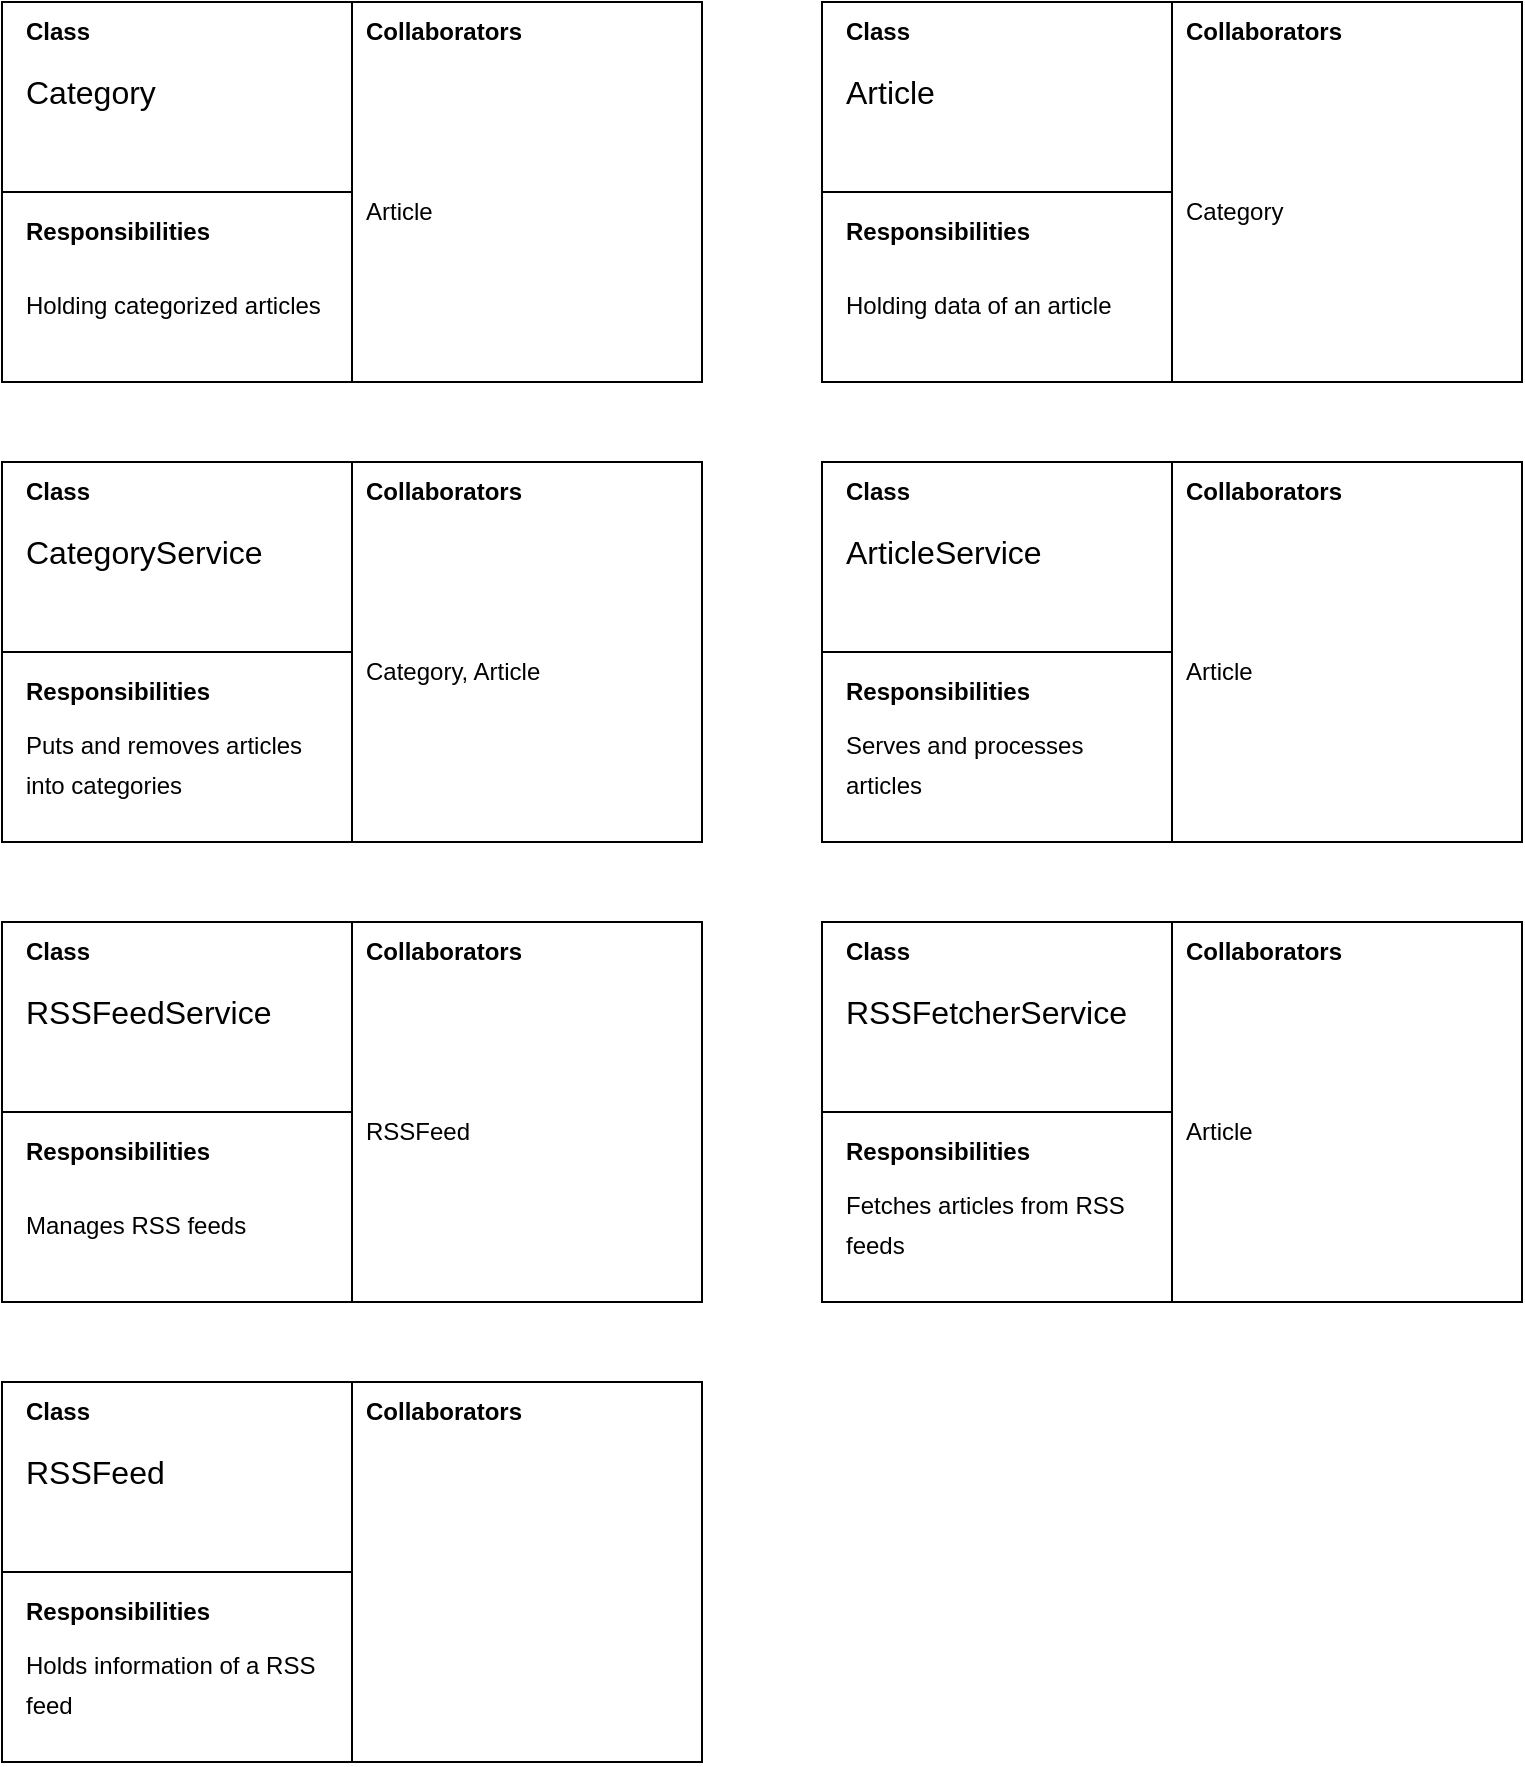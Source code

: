 <mxfile version="19.0.2" type="device" pages="2"><diagram id="fi6So63zZ-h1x6CN1xSA" name="CRC cards"><mxGraphModel dx="1422" dy="873" grid="1" gridSize="10" guides="1" tooltips="1" connect="1" arrows="1" fold="1" page="1" pageScale="1" pageWidth="850" pageHeight="1100" math="0" shadow="0"><root><mxCell id="0"/><mxCell id="1" parent="0"/><object label="" placeholders="1" className="Article" responsibilities="Holding data of an article" collaborators="Category" id="nOroX5WWt5_qk0K8yscR-1"><mxCell style="group" parent="1" vertex="1" connectable="0"><mxGeometry x="450" y="40" width="350" height="190" as="geometry"/></mxCell></object><mxCell id="nOroX5WWt5_qk0K8yscR-2" value="" style="rounded=0;whiteSpace=wrap;html=1;" parent="nOroX5WWt5_qk0K8yscR-1" vertex="1"><mxGeometry width="350" height="190" as="geometry"/></mxCell><mxCell id="nOroX5WWt5_qk0K8yscR-3" value="&lt;b&gt;Class&lt;/b&gt;" style="text;html=1;strokeColor=none;fillColor=none;align=left;verticalAlign=middle;whiteSpace=wrap;rounded=0;" parent="nOroX5WWt5_qk0K8yscR-1" vertex="1"><mxGeometry x="10" width="160" height="30" as="geometry"/></mxCell><mxCell id="nOroX5WWt5_qk0K8yscR-4" value="" style="endArrow=none;html=1;rounded=0;entryX=0.5;entryY=0;entryDx=0;entryDy=0;exitX=0.5;exitY=1;exitDx=0;exitDy=0;" parent="nOroX5WWt5_qk0K8yscR-1" source="nOroX5WWt5_qk0K8yscR-2" target="nOroX5WWt5_qk0K8yscR-2" edge="1"><mxGeometry width="50" height="50" relative="1" as="geometry"><mxPoint x="520" y="130" as="sourcePoint"/><mxPoint x="450" y="-20" as="targetPoint"/></mxGeometry></mxCell><object label="&lt;span style=&quot;font-size: 16px;&quot;&gt;%className%&lt;br&gt;&lt;/span&gt;" placeholders="1" id="nOroX5WWt5_qk0K8yscR-5"><mxCell style="text;html=1;strokeColor=none;fillColor=none;align=left;verticalAlign=middle;whiteSpace=wrap;rounded=0;" parent="nOroX5WWt5_qk0K8yscR-1" vertex="1"><mxGeometry x="10" y="30" width="150" height="30" as="geometry"/></mxCell></object><mxCell id="nOroX5WWt5_qk0K8yscR-6" value="" style="endArrow=none;html=1;rounded=0;exitX=0;exitY=0.5;exitDx=0;exitDy=0;" parent="nOroX5WWt5_qk0K8yscR-1" source="nOroX5WWt5_qk0K8yscR-2" edge="1"><mxGeometry width="50" height="50" relative="1" as="geometry"><mxPoint x="60" y="150" as="sourcePoint"/><mxPoint x="175" y="95" as="targetPoint"/></mxGeometry></mxCell><mxCell id="nOroX5WWt5_qk0K8yscR-7" value="&lt;b&gt;Responsibilities&lt;/b&gt;" style="text;html=1;strokeColor=none;fillColor=none;align=left;verticalAlign=middle;whiteSpace=wrap;rounded=0;" parent="nOroX5WWt5_qk0K8yscR-1" vertex="1"><mxGeometry x="10" y="100" width="160" height="30" as="geometry"/></mxCell><mxCell id="nOroX5WWt5_qk0K8yscR-8" value="&lt;b&gt;Collaborators&lt;/b&gt;" style="text;html=1;strokeColor=none;fillColor=none;align=left;verticalAlign=middle;whiteSpace=wrap;rounded=0;" parent="nOroX5WWt5_qk0K8yscR-1" vertex="1"><mxGeometry x="180" width="160" height="30" as="geometry"/></mxCell><object label="&lt;span style=&quot;font-size: 12px;&quot;&gt;%responsibilities%&lt;br&gt;&lt;/span&gt;" placeholders="1" id="nOroX5WWt5_qk0K8yscR-9"><mxCell style="text;html=1;strokeColor=none;fillColor=none;align=left;verticalAlign=middle;whiteSpace=wrap;rounded=0;fontSize=16;" parent="nOroX5WWt5_qk0K8yscR-1" vertex="1"><mxGeometry x="10" y="120" width="150" height="60" as="geometry"/></mxCell></object><object label="%collaborators%" placeholders="1" id="nOroX5WWt5_qk0K8yscR-10"><mxCell style="text;html=1;strokeColor=none;fillColor=none;align=left;verticalAlign=middle;whiteSpace=wrap;rounded=0;fontSize=12;" parent="nOroX5WWt5_qk0K8yscR-1" vertex="1"><mxGeometry x="180" y="30" width="160" height="150" as="geometry"/></mxCell></object><object label="" placeholders="1" className="Category" responsibilities="Holding categorized articles" collaborators="Article" id="nOroX5WWt5_qk0K8yscR-11"><mxCell style="group" parent="1" vertex="1" connectable="0"><mxGeometry x="40" y="40" width="350" height="190" as="geometry"/></mxCell></object><mxCell id="nOroX5WWt5_qk0K8yscR-12" value="" style="rounded=0;whiteSpace=wrap;html=1;" parent="nOroX5WWt5_qk0K8yscR-11" vertex="1"><mxGeometry width="350" height="190" as="geometry"/></mxCell><mxCell id="nOroX5WWt5_qk0K8yscR-13" value="&lt;b&gt;Class&lt;/b&gt;" style="text;html=1;strokeColor=none;fillColor=none;align=left;verticalAlign=middle;whiteSpace=wrap;rounded=0;" parent="nOroX5WWt5_qk0K8yscR-11" vertex="1"><mxGeometry x="10" width="160" height="30" as="geometry"/></mxCell><mxCell id="nOroX5WWt5_qk0K8yscR-14" value="" style="endArrow=none;html=1;rounded=0;entryX=0.5;entryY=0;entryDx=0;entryDy=0;exitX=0.5;exitY=1;exitDx=0;exitDy=0;" parent="nOroX5WWt5_qk0K8yscR-11" source="nOroX5WWt5_qk0K8yscR-12" target="nOroX5WWt5_qk0K8yscR-12" edge="1"><mxGeometry width="50" height="50" relative="1" as="geometry"><mxPoint x="520" y="130" as="sourcePoint"/><mxPoint x="450" y="-20" as="targetPoint"/></mxGeometry></mxCell><object label="&lt;span style=&quot;font-size: 16px;&quot;&gt;%className%&lt;br&gt;&lt;/span&gt;" placeholders="1" id="nOroX5WWt5_qk0K8yscR-15"><mxCell style="text;html=1;strokeColor=none;fillColor=none;align=left;verticalAlign=middle;whiteSpace=wrap;rounded=0;" parent="nOroX5WWt5_qk0K8yscR-11" vertex="1"><mxGeometry x="10" y="30" width="150" height="30" as="geometry"/></mxCell></object><mxCell id="nOroX5WWt5_qk0K8yscR-16" value="" style="endArrow=none;html=1;rounded=0;exitX=0;exitY=0.5;exitDx=0;exitDy=0;" parent="nOroX5WWt5_qk0K8yscR-11" source="nOroX5WWt5_qk0K8yscR-12" edge="1"><mxGeometry width="50" height="50" relative="1" as="geometry"><mxPoint x="60" y="150" as="sourcePoint"/><mxPoint x="175" y="95" as="targetPoint"/></mxGeometry></mxCell><mxCell id="nOroX5WWt5_qk0K8yscR-17" value="&lt;b&gt;Responsibilities&lt;/b&gt;" style="text;html=1;strokeColor=none;fillColor=none;align=left;verticalAlign=middle;whiteSpace=wrap;rounded=0;" parent="nOroX5WWt5_qk0K8yscR-11" vertex="1"><mxGeometry x="10" y="100" width="160" height="30" as="geometry"/></mxCell><mxCell id="nOroX5WWt5_qk0K8yscR-18" value="&lt;b&gt;Collaborators&lt;/b&gt;" style="text;html=1;strokeColor=none;fillColor=none;align=left;verticalAlign=middle;whiteSpace=wrap;rounded=0;" parent="nOroX5WWt5_qk0K8yscR-11" vertex="1"><mxGeometry x="180" width="160" height="30" as="geometry"/></mxCell><object label="&lt;span style=&quot;font-size: 12px;&quot;&gt;%responsibilities%&lt;br&gt;&lt;/span&gt;" placeholders="1" id="nOroX5WWt5_qk0K8yscR-19"><mxCell style="text;html=1;strokeColor=none;fillColor=none;align=left;verticalAlign=middle;whiteSpace=wrap;rounded=0;fontSize=16;" parent="nOroX5WWt5_qk0K8yscR-11" vertex="1"><mxGeometry x="10" y="120" width="150" height="60" as="geometry"/></mxCell></object><object label="%collaborators%" placeholders="1" id="nOroX5WWt5_qk0K8yscR-20"><mxCell style="text;html=1;strokeColor=none;fillColor=none;align=left;verticalAlign=middle;whiteSpace=wrap;rounded=0;fontSize=12;" parent="nOroX5WWt5_qk0K8yscR-11" vertex="1"><mxGeometry x="180" y="30" width="160" height="150" as="geometry"/></mxCell></object><object label="" placeholders="1" className="CategoryService" responsibilities="Puts and removes articles into categories" collaborators="Category, Article" id="nOroX5WWt5_qk0K8yscR-21"><mxCell style="group" parent="1" vertex="1" connectable="0"><mxGeometry x="40" y="270" width="350" height="190" as="geometry"/></mxCell></object><mxCell id="nOroX5WWt5_qk0K8yscR-22" value="" style="rounded=0;whiteSpace=wrap;html=1;" parent="nOroX5WWt5_qk0K8yscR-21" vertex="1"><mxGeometry width="350" height="190" as="geometry"/></mxCell><mxCell id="nOroX5WWt5_qk0K8yscR-23" value="&lt;b&gt;Class&lt;/b&gt;" style="text;html=1;strokeColor=none;fillColor=none;align=left;verticalAlign=middle;whiteSpace=wrap;rounded=0;" parent="nOroX5WWt5_qk0K8yscR-21" vertex="1"><mxGeometry x="10" width="160" height="30" as="geometry"/></mxCell><mxCell id="nOroX5WWt5_qk0K8yscR-24" value="" style="endArrow=none;html=1;rounded=0;entryX=0.5;entryY=0;entryDx=0;entryDy=0;exitX=0.5;exitY=1;exitDx=0;exitDy=0;" parent="nOroX5WWt5_qk0K8yscR-21" source="nOroX5WWt5_qk0K8yscR-22" target="nOroX5WWt5_qk0K8yscR-22" edge="1"><mxGeometry width="50" height="50" relative="1" as="geometry"><mxPoint x="520" y="130" as="sourcePoint"/><mxPoint x="450" y="-20" as="targetPoint"/></mxGeometry></mxCell><object label="&lt;span style=&quot;font-size: 16px;&quot;&gt;%className%&lt;br&gt;&lt;/span&gt;" placeholders="1" id="nOroX5WWt5_qk0K8yscR-25"><mxCell style="text;html=1;strokeColor=none;fillColor=none;align=left;verticalAlign=middle;whiteSpace=wrap;rounded=0;" parent="nOroX5WWt5_qk0K8yscR-21" vertex="1"><mxGeometry x="10" y="30" width="150" height="30" as="geometry"/></mxCell></object><mxCell id="nOroX5WWt5_qk0K8yscR-26" value="" style="endArrow=none;html=1;rounded=0;exitX=0;exitY=0.5;exitDx=0;exitDy=0;" parent="nOroX5WWt5_qk0K8yscR-21" source="nOroX5WWt5_qk0K8yscR-22" edge="1"><mxGeometry width="50" height="50" relative="1" as="geometry"><mxPoint x="60" y="150" as="sourcePoint"/><mxPoint x="175" y="95" as="targetPoint"/></mxGeometry></mxCell><mxCell id="nOroX5WWt5_qk0K8yscR-27" value="&lt;b&gt;Responsibilities&lt;/b&gt;" style="text;html=1;strokeColor=none;fillColor=none;align=left;verticalAlign=middle;whiteSpace=wrap;rounded=0;" parent="nOroX5WWt5_qk0K8yscR-21" vertex="1"><mxGeometry x="10" y="100" width="160" height="30" as="geometry"/></mxCell><mxCell id="nOroX5WWt5_qk0K8yscR-28" value="&lt;b&gt;Collaborators&lt;/b&gt;" style="text;html=1;strokeColor=none;fillColor=none;align=left;verticalAlign=middle;whiteSpace=wrap;rounded=0;" parent="nOroX5WWt5_qk0K8yscR-21" vertex="1"><mxGeometry x="180" width="160" height="30" as="geometry"/></mxCell><object label="&lt;span style=&quot;font-size: 12px;&quot;&gt;%responsibilities%&lt;br&gt;&lt;/span&gt;" placeholders="1" id="nOroX5WWt5_qk0K8yscR-29"><mxCell style="text;html=1;strokeColor=none;fillColor=none;align=left;verticalAlign=middle;whiteSpace=wrap;rounded=0;fontSize=16;" parent="nOroX5WWt5_qk0K8yscR-21" vertex="1"><mxGeometry x="10" y="120" width="150" height="60" as="geometry"/></mxCell></object><object label="%collaborators%" placeholders="1" id="nOroX5WWt5_qk0K8yscR-30"><mxCell style="text;html=1;strokeColor=none;fillColor=none;align=left;verticalAlign=middle;whiteSpace=wrap;rounded=0;fontSize=12;" parent="nOroX5WWt5_qk0K8yscR-21" vertex="1"><mxGeometry x="180" y="30" width="160" height="150" as="geometry"/></mxCell></object><object label="" placeholders="1" className="ArticleService" responsibilities="Serves and processes articles" collaborators="Article" id="nOroX5WWt5_qk0K8yscR-31"><mxCell style="group" parent="1" vertex="1" connectable="0"><mxGeometry x="450" y="270" width="350" height="190" as="geometry"/></mxCell></object><mxCell id="nOroX5WWt5_qk0K8yscR-32" value="" style="rounded=0;whiteSpace=wrap;html=1;" parent="nOroX5WWt5_qk0K8yscR-31" vertex="1"><mxGeometry width="350" height="190" as="geometry"/></mxCell><mxCell id="nOroX5WWt5_qk0K8yscR-33" value="&lt;b&gt;Class&lt;/b&gt;" style="text;html=1;strokeColor=none;fillColor=none;align=left;verticalAlign=middle;whiteSpace=wrap;rounded=0;" parent="nOroX5WWt5_qk0K8yscR-31" vertex="1"><mxGeometry x="10" width="160" height="30" as="geometry"/></mxCell><mxCell id="nOroX5WWt5_qk0K8yscR-34" value="" style="endArrow=none;html=1;rounded=0;entryX=0.5;entryY=0;entryDx=0;entryDy=0;exitX=0.5;exitY=1;exitDx=0;exitDy=0;" parent="nOroX5WWt5_qk0K8yscR-31" source="nOroX5WWt5_qk0K8yscR-32" target="nOroX5WWt5_qk0K8yscR-32" edge="1"><mxGeometry width="50" height="50" relative="1" as="geometry"><mxPoint x="520" y="130" as="sourcePoint"/><mxPoint x="450" y="-20" as="targetPoint"/></mxGeometry></mxCell><object label="&lt;span style=&quot;font-size: 16px;&quot;&gt;%className%&lt;br&gt;&lt;/span&gt;" placeholders="1" id="nOroX5WWt5_qk0K8yscR-35"><mxCell style="text;html=1;strokeColor=none;fillColor=none;align=left;verticalAlign=middle;whiteSpace=wrap;rounded=0;" parent="nOroX5WWt5_qk0K8yscR-31" vertex="1"><mxGeometry x="10" y="30" width="150" height="30" as="geometry"/></mxCell></object><mxCell id="nOroX5WWt5_qk0K8yscR-36" value="" style="endArrow=none;html=1;rounded=0;exitX=0;exitY=0.5;exitDx=0;exitDy=0;" parent="nOroX5WWt5_qk0K8yscR-31" source="nOroX5WWt5_qk0K8yscR-32" edge="1"><mxGeometry width="50" height="50" relative="1" as="geometry"><mxPoint x="60" y="150" as="sourcePoint"/><mxPoint x="175" y="95" as="targetPoint"/></mxGeometry></mxCell><mxCell id="nOroX5WWt5_qk0K8yscR-37" value="&lt;b&gt;Responsibilities&lt;/b&gt;" style="text;html=1;strokeColor=none;fillColor=none;align=left;verticalAlign=middle;whiteSpace=wrap;rounded=0;" parent="nOroX5WWt5_qk0K8yscR-31" vertex="1"><mxGeometry x="10" y="100" width="160" height="30" as="geometry"/></mxCell><mxCell id="nOroX5WWt5_qk0K8yscR-38" value="&lt;b&gt;Collaborators&lt;/b&gt;" style="text;html=1;strokeColor=none;fillColor=none;align=left;verticalAlign=middle;whiteSpace=wrap;rounded=0;" parent="nOroX5WWt5_qk0K8yscR-31" vertex="1"><mxGeometry x="180" width="160" height="30" as="geometry"/></mxCell><object label="&lt;span style=&quot;font-size: 12px;&quot;&gt;%responsibilities%&lt;br&gt;&lt;/span&gt;" placeholders="1" id="nOroX5WWt5_qk0K8yscR-39"><mxCell style="text;html=1;strokeColor=none;fillColor=none;align=left;verticalAlign=middle;whiteSpace=wrap;rounded=0;fontSize=16;" parent="nOroX5WWt5_qk0K8yscR-31" vertex="1"><mxGeometry x="10" y="120" width="150" height="60" as="geometry"/></mxCell></object><object label="%collaborators%" placeholders="1" id="nOroX5WWt5_qk0K8yscR-40"><mxCell style="text;html=1;strokeColor=none;fillColor=none;align=left;verticalAlign=middle;whiteSpace=wrap;rounded=0;fontSize=12;" parent="nOroX5WWt5_qk0K8yscR-31" vertex="1"><mxGeometry x="180" y="30" width="160" height="150" as="geometry"/></mxCell></object><object label="" placeholders="1" className="RSSFetcherService" responsibilities="Fetches articles from RSS feeds" collaborators="Article" id="nOroX5WWt5_qk0K8yscR-41"><mxCell style="group" parent="1" vertex="1" connectable="0"><mxGeometry x="450" y="500" width="350" height="190" as="geometry"/></mxCell></object><mxCell id="nOroX5WWt5_qk0K8yscR-42" value="" style="rounded=0;whiteSpace=wrap;html=1;" parent="nOroX5WWt5_qk0K8yscR-41" vertex="1"><mxGeometry width="350" height="190" as="geometry"/></mxCell><mxCell id="nOroX5WWt5_qk0K8yscR-43" value="&lt;b&gt;Class&lt;/b&gt;" style="text;html=1;strokeColor=none;fillColor=none;align=left;verticalAlign=middle;whiteSpace=wrap;rounded=0;" parent="nOroX5WWt5_qk0K8yscR-41" vertex="1"><mxGeometry x="10" width="160" height="30" as="geometry"/></mxCell><mxCell id="nOroX5WWt5_qk0K8yscR-44" value="" style="endArrow=none;html=1;rounded=0;entryX=0.5;entryY=0;entryDx=0;entryDy=0;exitX=0.5;exitY=1;exitDx=0;exitDy=0;" parent="nOroX5WWt5_qk0K8yscR-41" source="nOroX5WWt5_qk0K8yscR-42" target="nOroX5WWt5_qk0K8yscR-42" edge="1"><mxGeometry width="50" height="50" relative="1" as="geometry"><mxPoint x="520" y="130" as="sourcePoint"/><mxPoint x="450" y="-20" as="targetPoint"/></mxGeometry></mxCell><object label="&lt;span style=&quot;font-size: 16px;&quot;&gt;%className%&lt;br&gt;&lt;/span&gt;" placeholders="1" id="nOroX5WWt5_qk0K8yscR-45"><mxCell style="text;html=1;strokeColor=none;fillColor=none;align=left;verticalAlign=middle;whiteSpace=wrap;rounded=0;" parent="nOroX5WWt5_qk0K8yscR-41" vertex="1"><mxGeometry x="10" y="30" width="150" height="30" as="geometry"/></mxCell></object><mxCell id="nOroX5WWt5_qk0K8yscR-46" value="" style="endArrow=none;html=1;rounded=0;exitX=0;exitY=0.5;exitDx=0;exitDy=0;" parent="nOroX5WWt5_qk0K8yscR-41" source="nOroX5WWt5_qk0K8yscR-42" edge="1"><mxGeometry width="50" height="50" relative="1" as="geometry"><mxPoint x="60" y="150" as="sourcePoint"/><mxPoint x="175" y="95" as="targetPoint"/></mxGeometry></mxCell><mxCell id="nOroX5WWt5_qk0K8yscR-47" value="&lt;b&gt;Responsibilities&lt;/b&gt;" style="text;html=1;strokeColor=none;fillColor=none;align=left;verticalAlign=middle;whiteSpace=wrap;rounded=0;" parent="nOroX5WWt5_qk0K8yscR-41" vertex="1"><mxGeometry x="10" y="100" width="160" height="30" as="geometry"/></mxCell><mxCell id="nOroX5WWt5_qk0K8yscR-48" value="&lt;b&gt;Collaborators&lt;/b&gt;" style="text;html=1;strokeColor=none;fillColor=none;align=left;verticalAlign=middle;whiteSpace=wrap;rounded=0;" parent="nOroX5WWt5_qk0K8yscR-41" vertex="1"><mxGeometry x="180" width="160" height="30" as="geometry"/></mxCell><object label="&lt;span style=&quot;font-size: 12px;&quot;&gt;%responsibilities%&lt;br&gt;&lt;/span&gt;" placeholders="1" id="nOroX5WWt5_qk0K8yscR-49"><mxCell style="text;html=1;strokeColor=none;fillColor=none;align=left;verticalAlign=middle;whiteSpace=wrap;rounded=0;fontSize=16;" parent="nOroX5WWt5_qk0K8yscR-41" vertex="1"><mxGeometry x="10" y="120" width="150" height="60" as="geometry"/></mxCell></object><object label="%collaborators%" placeholders="1" id="nOroX5WWt5_qk0K8yscR-50"><mxCell style="text;html=1;strokeColor=none;fillColor=none;align=left;verticalAlign=middle;whiteSpace=wrap;rounded=0;fontSize=12;" parent="nOroX5WWt5_qk0K8yscR-41" vertex="1"><mxGeometry x="180" y="30" width="160" height="150" as="geometry"/></mxCell></object><object label="" placeholders="1" className="RSSFeedService" responsibilities="Manages RSS feeds" collaborators="RSSFeed" id="nOroX5WWt5_qk0K8yscR-51"><mxCell style="group" parent="1" vertex="1" connectable="0"><mxGeometry x="40" y="500" width="350" height="190" as="geometry"/></mxCell></object><mxCell id="nOroX5WWt5_qk0K8yscR-52" value="" style="rounded=0;whiteSpace=wrap;html=1;" parent="nOroX5WWt5_qk0K8yscR-51" vertex="1"><mxGeometry width="350" height="190" as="geometry"/></mxCell><mxCell id="nOroX5WWt5_qk0K8yscR-53" value="&lt;b&gt;Class&lt;/b&gt;" style="text;html=1;strokeColor=none;fillColor=none;align=left;verticalAlign=middle;whiteSpace=wrap;rounded=0;" parent="nOroX5WWt5_qk0K8yscR-51" vertex="1"><mxGeometry x="10" width="160" height="30" as="geometry"/></mxCell><mxCell id="nOroX5WWt5_qk0K8yscR-54" value="" style="endArrow=none;html=1;rounded=0;entryX=0.5;entryY=0;entryDx=0;entryDy=0;exitX=0.5;exitY=1;exitDx=0;exitDy=0;" parent="nOroX5WWt5_qk0K8yscR-51" source="nOroX5WWt5_qk0K8yscR-52" target="nOroX5WWt5_qk0K8yscR-52" edge="1"><mxGeometry width="50" height="50" relative="1" as="geometry"><mxPoint x="520" y="130" as="sourcePoint"/><mxPoint x="450" y="-20" as="targetPoint"/></mxGeometry></mxCell><object label="&lt;span style=&quot;font-size: 16px;&quot;&gt;%className%&lt;br&gt;&lt;/span&gt;" placeholders="1" id="nOroX5WWt5_qk0K8yscR-55"><mxCell style="text;html=1;strokeColor=none;fillColor=none;align=left;verticalAlign=middle;whiteSpace=wrap;rounded=0;" parent="nOroX5WWt5_qk0K8yscR-51" vertex="1"><mxGeometry x="10" y="30" width="150" height="30" as="geometry"/></mxCell></object><mxCell id="nOroX5WWt5_qk0K8yscR-56" value="" style="endArrow=none;html=1;rounded=0;exitX=0;exitY=0.5;exitDx=0;exitDy=0;" parent="nOroX5WWt5_qk0K8yscR-51" source="nOroX5WWt5_qk0K8yscR-52" edge="1"><mxGeometry width="50" height="50" relative="1" as="geometry"><mxPoint x="60" y="150" as="sourcePoint"/><mxPoint x="175" y="95" as="targetPoint"/></mxGeometry></mxCell><mxCell id="nOroX5WWt5_qk0K8yscR-57" value="&lt;b&gt;Responsibilities&lt;/b&gt;" style="text;html=1;strokeColor=none;fillColor=none;align=left;verticalAlign=middle;whiteSpace=wrap;rounded=0;" parent="nOroX5WWt5_qk0K8yscR-51" vertex="1"><mxGeometry x="10" y="100" width="160" height="30" as="geometry"/></mxCell><mxCell id="nOroX5WWt5_qk0K8yscR-58" value="&lt;b&gt;Collaborators&lt;/b&gt;" style="text;html=1;strokeColor=none;fillColor=none;align=left;verticalAlign=middle;whiteSpace=wrap;rounded=0;" parent="nOroX5WWt5_qk0K8yscR-51" vertex="1"><mxGeometry x="180" width="160" height="30" as="geometry"/></mxCell><object label="&lt;span style=&quot;font-size: 12px;&quot;&gt;%responsibilities%&lt;br&gt;&lt;/span&gt;" placeholders="1" id="nOroX5WWt5_qk0K8yscR-59"><mxCell style="text;html=1;strokeColor=none;fillColor=none;align=left;verticalAlign=middle;whiteSpace=wrap;rounded=0;fontSize=16;" parent="nOroX5WWt5_qk0K8yscR-51" vertex="1"><mxGeometry x="10" y="120" width="150" height="60" as="geometry"/></mxCell></object><object label="%collaborators%" placeholders="1" id="nOroX5WWt5_qk0K8yscR-60"><mxCell style="text;html=1;strokeColor=none;fillColor=none;align=left;verticalAlign=middle;whiteSpace=wrap;rounded=0;fontSize=12;" parent="nOroX5WWt5_qk0K8yscR-51" vertex="1"><mxGeometry x="180" y="30" width="160" height="150" as="geometry"/></mxCell></object><object label="" placeholders="1" className="RSSFeed" responsibilities="Holds information of a RSS feed" collaborators="" id="nOroX5WWt5_qk0K8yscR-61"><mxCell style="group" parent="1" vertex="1" connectable="0"><mxGeometry x="40" y="730" width="350" height="190" as="geometry"/></mxCell></object><mxCell id="nOroX5WWt5_qk0K8yscR-62" value="" style="rounded=0;whiteSpace=wrap;html=1;" parent="nOroX5WWt5_qk0K8yscR-61" vertex="1"><mxGeometry width="350" height="190" as="geometry"/></mxCell><mxCell id="nOroX5WWt5_qk0K8yscR-63" value="&lt;b&gt;Class&lt;/b&gt;" style="text;html=1;strokeColor=none;fillColor=none;align=left;verticalAlign=middle;whiteSpace=wrap;rounded=0;" parent="nOroX5WWt5_qk0K8yscR-61" vertex="1"><mxGeometry x="10" width="160" height="30" as="geometry"/></mxCell><mxCell id="nOroX5WWt5_qk0K8yscR-64" value="" style="endArrow=none;html=1;rounded=0;entryX=0.5;entryY=0;entryDx=0;entryDy=0;exitX=0.5;exitY=1;exitDx=0;exitDy=0;" parent="nOroX5WWt5_qk0K8yscR-61" source="nOroX5WWt5_qk0K8yscR-62" target="nOroX5WWt5_qk0K8yscR-62" edge="1"><mxGeometry width="50" height="50" relative="1" as="geometry"><mxPoint x="520" y="130" as="sourcePoint"/><mxPoint x="450" y="-20" as="targetPoint"/></mxGeometry></mxCell><object label="&lt;span style=&quot;font-size: 16px;&quot;&gt;%className%&lt;br&gt;&lt;/span&gt;" placeholders="1" id="nOroX5WWt5_qk0K8yscR-65"><mxCell style="text;html=1;strokeColor=none;fillColor=none;align=left;verticalAlign=middle;whiteSpace=wrap;rounded=0;" parent="nOroX5WWt5_qk0K8yscR-61" vertex="1"><mxGeometry x="10" y="30" width="150" height="30" as="geometry"/></mxCell></object><mxCell id="nOroX5WWt5_qk0K8yscR-66" value="" style="endArrow=none;html=1;rounded=0;exitX=0;exitY=0.5;exitDx=0;exitDy=0;" parent="nOroX5WWt5_qk0K8yscR-61" source="nOroX5WWt5_qk0K8yscR-62" edge="1"><mxGeometry width="50" height="50" relative="1" as="geometry"><mxPoint x="60" y="150" as="sourcePoint"/><mxPoint x="175" y="95" as="targetPoint"/></mxGeometry></mxCell><mxCell id="nOroX5WWt5_qk0K8yscR-67" value="&lt;b&gt;Responsibilities&lt;/b&gt;" style="text;html=1;strokeColor=none;fillColor=none;align=left;verticalAlign=middle;whiteSpace=wrap;rounded=0;" parent="nOroX5WWt5_qk0K8yscR-61" vertex="1"><mxGeometry x="10" y="100" width="160" height="30" as="geometry"/></mxCell><mxCell id="nOroX5WWt5_qk0K8yscR-68" value="&lt;b&gt;Collaborators&lt;/b&gt;" style="text;html=1;strokeColor=none;fillColor=none;align=left;verticalAlign=middle;whiteSpace=wrap;rounded=0;" parent="nOroX5WWt5_qk0K8yscR-61" vertex="1"><mxGeometry x="180" width="160" height="30" as="geometry"/></mxCell><object label="&lt;span style=&quot;font-size: 12px;&quot;&gt;%responsibilities%&lt;br&gt;&lt;/span&gt;" placeholders="1" id="nOroX5WWt5_qk0K8yscR-69"><mxCell style="text;html=1;strokeColor=none;fillColor=none;align=left;verticalAlign=middle;whiteSpace=wrap;rounded=0;fontSize=16;" parent="nOroX5WWt5_qk0K8yscR-61" vertex="1"><mxGeometry x="10" y="120" width="150" height="60" as="geometry"/></mxCell></object><object label="%collaborators%" placeholders="1" id="nOroX5WWt5_qk0K8yscR-70"><mxCell style="text;html=1;strokeColor=none;fillColor=none;align=left;verticalAlign=middle;whiteSpace=wrap;rounded=0;fontSize=12;" parent="nOroX5WWt5_qk0K8yscR-61" vertex="1"><mxGeometry x="180" y="30" width="160" height="150" as="geometry"/></mxCell></object></root></mxGraphModel></diagram><diagram id="mn-2QB5p85X2DOeFHvQG" name="Class Diagram"><mxGraphModel dx="1580" dy="970" grid="1" gridSize="10" guides="1" tooltips="1" connect="1" arrows="1" fold="1" page="1" pageScale="1" pageWidth="850" pageHeight="1100" math="0" shadow="0"><root><mxCell id="0"/><mxCell id="1" parent="0"/><mxCell id="Or_2MnC18UvRtCjfZwK5-1" value="Article" style="swimlane;fontStyle=1;align=center;verticalAlign=top;childLayout=stackLayout;horizontal=1;startSize=26;horizontalStack=0;resizeParent=1;resizeParentMax=0;resizeLast=0;collapsible=1;marginBottom=0;" parent="1" vertex="1"><mxGeometry x="332" y="1062" width="160" height="216" as="geometry"/></mxCell><mxCell id="Or_2MnC18UvRtCjfZwK5-7" value="+ guid: String" style="text;strokeColor=none;fillColor=none;align=left;verticalAlign=top;spacingLeft=4;spacingRight=4;overflow=hidden;rotatable=0;points=[[0,0.5],[1,0.5]];portConstraint=eastwest;" parent="Or_2MnC18UvRtCjfZwK5-1" vertex="1"><mxGeometry y="26" width="160" height="26" as="geometry"/></mxCell><mxCell id="Or_2MnC18UvRtCjfZwK5-2" value="+ title: String" style="text;strokeColor=none;fillColor=none;align=left;verticalAlign=top;spacingLeft=4;spacingRight=4;overflow=hidden;rotatable=0;points=[[0,0.5],[1,0.5]];portConstraint=eastwest;" parent="Or_2MnC18UvRtCjfZwK5-1" vertex="1"><mxGeometry y="52" width="160" height="26" as="geometry"/></mxCell><mxCell id="Or_2MnC18UvRtCjfZwK5-5" value="+ description: String" style="text;strokeColor=none;fillColor=none;align=left;verticalAlign=top;spacingLeft=4;spacingRight=4;overflow=hidden;rotatable=0;points=[[0,0.5],[1,0.5]];portConstraint=eastwest;" parent="Or_2MnC18UvRtCjfZwK5-1" vertex="1"><mxGeometry y="78" width="160" height="26" as="geometry"/></mxCell><mxCell id="Or_2MnC18UvRtCjfZwK5-6" value="+ pubDate: Date" style="text;strokeColor=none;fillColor=none;align=left;verticalAlign=top;spacingLeft=4;spacingRight=4;overflow=hidden;rotatable=0;points=[[0,0.5],[1,0.5]];portConstraint=eastwest;" parent="Or_2MnC18UvRtCjfZwK5-1" vertex="1"><mxGeometry y="104" width="160" height="26" as="geometry"/></mxCell><mxCell id="EgpKdriQtTZQCIjrQUco-17" value="+ category: Category" style="text;strokeColor=none;fillColor=none;align=left;verticalAlign=top;spacingLeft=4;spacingRight=4;overflow=hidden;rotatable=0;points=[[0,0.5],[1,0.5]];portConstraint=eastwest;" parent="Or_2MnC18UvRtCjfZwK5-1" vertex="1"><mxGeometry y="130" width="160" height="26" as="geometry"/></mxCell><mxCell id="Or_2MnC18UvRtCjfZwK5-8" value="+ link: String" style="text;strokeColor=none;fillColor=none;align=left;verticalAlign=top;spacingLeft=4;spacingRight=4;overflow=hidden;rotatable=0;points=[[0,0.5],[1,0.5]];portConstraint=eastwest;" parent="Or_2MnC18UvRtCjfZwK5-1" vertex="1"><mxGeometry y="156" width="160" height="26" as="geometry"/></mxCell><mxCell id="EgpKdriQtTZQCIjrQUco-1" value="+ rssFeed: RSSFeed" style="text;strokeColor=none;fillColor=none;align=left;verticalAlign=top;spacingLeft=4;spacingRight=4;overflow=hidden;rotatable=0;points=[[0,0.5],[1,0.5]];portConstraint=eastwest;" parent="Or_2MnC18UvRtCjfZwK5-1" vertex="1"><mxGeometry y="182" width="160" height="26" as="geometry"/></mxCell><mxCell id="Or_2MnC18UvRtCjfZwK5-3" value="" style="line;strokeWidth=1;fillColor=none;align=left;verticalAlign=middle;spacingTop=-1;spacingLeft=3;spacingRight=3;rotatable=0;labelPosition=right;points=[];portConstraint=eastwest;" parent="Or_2MnC18UvRtCjfZwK5-1" vertex="1"><mxGeometry y="208" width="160" height="8" as="geometry"/></mxCell><mxCell id="Or_2MnC18UvRtCjfZwK5-9" value="Category" style="swimlane;fontStyle=1;align=center;verticalAlign=top;childLayout=stackLayout;horizontal=1;startSize=26;horizontalStack=0;resizeParent=1;resizeParentMax=0;resizeLast=0;collapsible=1;marginBottom=0;" parent="1" vertex="1"><mxGeometry x="302" y="1432" width="200" height="86" as="geometry"/></mxCell><mxCell id="Or_2MnC18UvRtCjfZwK5-10" value="+ name: String" style="text;strokeColor=none;fillColor=none;align=left;verticalAlign=top;spacingLeft=4;spacingRight=4;overflow=hidden;rotatable=0;points=[[0,0.5],[1,0.5]];portConstraint=eastwest;" parent="Or_2MnC18UvRtCjfZwK5-9" vertex="1"><mxGeometry y="26" width="200" height="26" as="geometry"/></mxCell><mxCell id="Or_2MnC18UvRtCjfZwK5-13" value="+ articles: List&lt;Article&gt;" style="text;strokeColor=none;fillColor=none;align=left;verticalAlign=top;spacingLeft=4;spacingRight=4;overflow=hidden;rotatable=0;points=[[0,0.5],[1,0.5]];portConstraint=eastwest;" parent="Or_2MnC18UvRtCjfZwK5-9" vertex="1"><mxGeometry y="52" width="200" height="26" as="geometry"/></mxCell><mxCell id="Or_2MnC18UvRtCjfZwK5-11" value="" style="line;strokeWidth=1;fillColor=none;align=left;verticalAlign=middle;spacingTop=-1;spacingLeft=3;spacingRight=3;rotatable=0;labelPosition=right;points=[];portConstraint=eastwest;" parent="Or_2MnC18UvRtCjfZwK5-9" vertex="1"><mxGeometry y="78" width="200" height="8" as="geometry"/></mxCell><mxCell id="tRwAHjkDVNb07c_5XlAI-1" value="«interface»&lt;br&gt;&lt;b&gt;ICategoryService&lt;/b&gt;" style="html=1;" parent="1" vertex="1"><mxGeometry x="747" y="1400" width="110" height="50" as="geometry"/></mxCell><mxCell id="tRwAHjkDVNb07c_5XlAI-2" value="CategoryService" style="swimlane;fontStyle=1;align=center;verticalAlign=top;childLayout=stackLayout;horizontal=1;startSize=26;horizontalStack=0;resizeParent=1;resizeParentMax=0;resizeLast=0;collapsible=1;marginBottom=0;" parent="1" vertex="1"><mxGeometry x="690" y="1656" width="365" height="138" as="geometry"/></mxCell><mxCell id="tRwAHjkDVNb07c_5XlAI-4" value="" style="line;strokeWidth=1;fillColor=none;align=left;verticalAlign=middle;spacingTop=-1;spacingLeft=3;spacingRight=3;rotatable=0;labelPosition=right;points=[];portConstraint=eastwest;" parent="tRwAHjkDVNb07c_5XlAI-2" vertex="1"><mxGeometry y="26" width="365" height="8" as="geometry"/></mxCell><mxCell id="JhrLoYEkuFj6-loYV6z3-8" value="+ getCategories(): List&lt;Category&gt;" style="text;strokeColor=none;fillColor=none;align=left;verticalAlign=top;spacingLeft=4;spacingRight=4;overflow=hidden;rotatable=0;points=[[0,0.5],[1,0.5]];portConstraint=eastwest;" parent="tRwAHjkDVNb07c_5XlAI-2" vertex="1"><mxGeometry y="34" width="365" height="26" as="geometry"/></mxCell><mxCell id="tRwAHjkDVNb07c_5XlAI-5" value="+ addBasedOnFeed(Article article)" style="text;strokeColor=none;fillColor=none;align=left;verticalAlign=top;spacingLeft=4;spacingRight=4;overflow=hidden;rotatable=0;points=[[0,0.5],[1,0.5]];portConstraint=eastwest;" parent="tRwAHjkDVNb07c_5XlAI-2" vertex="1"><mxGeometry y="60" width="365" height="26" as="geometry"/></mxCell><mxCell id="EgpKdriQtTZQCIjrQUco-8" value="+ setCategory(Article article, Category category)" style="text;strokeColor=none;fillColor=none;align=left;verticalAlign=top;spacingLeft=4;spacingRight=4;overflow=hidden;rotatable=0;points=[[0,0.5],[1,0.5]];portConstraint=eastwest;" parent="tRwAHjkDVNb07c_5XlAI-2" vertex="1"><mxGeometry y="86" width="365" height="26" as="geometry"/></mxCell><mxCell id="Or_2MnC18UvRtCjfZwK5-12" value="+ getRecentArticlesOfCategory(Category category): List&lt;Article&gt;" style="text;strokeColor=none;fillColor=none;align=left;verticalAlign=top;spacingLeft=4;spacingRight=4;overflow=hidden;rotatable=0;points=[[0,0.5],[1,0.5]];portConstraint=eastwest;" parent="tRwAHjkDVNb07c_5XlAI-2" vertex="1"><mxGeometry y="112" width="365" height="26" as="geometry"/></mxCell><mxCell id="tRwAHjkDVNb07c_5XlAI-6" value="" style="endArrow=block;dashed=1;endFill=0;endSize=12;html=1;rounded=0;noEdgeStyle=1;orthogonal=1;edgeStyle=orthogonalEdgeStyle;" parent="1" source="tRwAHjkDVNb07c_5XlAI-2" target="tRwAHjkDVNb07c_5XlAI-1" edge="1"><mxGeometry width="160" relative="1" as="geometry"><mxPoint x="800" y="400" as="sourcePoint"/><mxPoint x="640" y="470" as="targetPoint"/><Array as="points"/></mxGeometry></mxCell><mxCell id="EgpKdriQtTZQCIjrQUco-2" value="RSSFeed" style="swimlane;fontStyle=1;align=center;verticalAlign=top;childLayout=stackLayout;horizontal=1;startSize=26;horizontalStack=0;resizeParent=1;resizeParentMax=0;resizeLast=0;collapsible=1;marginBottom=0;" parent="1" vertex="1"><mxGeometry x="332" y="880" width="160" height="112" as="geometry"/></mxCell><mxCell id="EgpKdriQtTZQCIjrQUco-6" value="+ id: int" style="text;strokeColor=none;fillColor=none;align=left;verticalAlign=top;spacingLeft=4;spacingRight=4;overflow=hidden;rotatable=0;points=[[0,0.5],[1,0.5]];portConstraint=eastwest;" parent="EgpKdriQtTZQCIjrQUco-2" vertex="1"><mxGeometry y="26" width="160" height="26" as="geometry"/></mxCell><mxCell id="EgpKdriQtTZQCIjrQUco-3" value="+ url: String" style="text;strokeColor=none;fillColor=none;align=left;verticalAlign=top;spacingLeft=4;spacingRight=4;overflow=hidden;rotatable=0;points=[[0,0.5],[1,0.5]];portConstraint=eastwest;" parent="EgpKdriQtTZQCIjrQUco-2" vertex="1"><mxGeometry y="52" width="160" height="26" as="geometry"/></mxCell><mxCell id="EgpKdriQtTZQCIjrQUco-4" value="" style="line;strokeWidth=1;fillColor=none;align=left;verticalAlign=middle;spacingTop=-1;spacingLeft=3;spacingRight=3;rotatable=0;labelPosition=right;points=[];portConstraint=eastwest;" parent="EgpKdriQtTZQCIjrQUco-2" vertex="1"><mxGeometry y="78" width="160" height="8" as="geometry"/></mxCell><mxCell id="EgpKdriQtTZQCIjrQUco-5" value="+ method(type): type" style="text;strokeColor=none;fillColor=none;align=left;verticalAlign=top;spacingLeft=4;spacingRight=4;overflow=hidden;rotatable=0;points=[[0,0.5],[1,0.5]];portConstraint=eastwest;" parent="EgpKdriQtTZQCIjrQUco-2" vertex="1"><mxGeometry y="86" width="160" height="26" as="geometry"/></mxCell><mxCell id="EgpKdriQtTZQCIjrQUco-7" value="" style="endArrow=open;endFill=1;endSize=12;html=1;rounded=0;noEdgeStyle=1;orthogonal=1;" parent="1" source="Or_2MnC18UvRtCjfZwK5-1" target="EgpKdriQtTZQCIjrQUco-2" edge="1"><mxGeometry width="160" relative="1" as="geometry"><mxPoint x="540" y="510" as="sourcePoint"/><mxPoint x="700" y="510" as="targetPoint"/></mxGeometry></mxCell><mxCell id="EgpKdriQtTZQCIjrQUco-9" value="«interface»&lt;br&gt;&lt;b&gt;IArticleService&lt;/b&gt;" style="html=1;" parent="1" vertex="1"><mxGeometry x="572" y="1562" width="110" height="50" as="geometry"/></mxCell><mxCell id="EgpKdriQtTZQCIjrQUco-10" value="ArticleService" style="swimlane;fontStyle=1;align=center;verticalAlign=top;childLayout=stackLayout;horizontal=1;startSize=26;horizontalStack=0;resizeParent=1;resizeParentMax=0;resizeLast=0;collapsible=1;marginBottom=0;" parent="1" vertex="1"><mxGeometry x="682" y="1182" width="240" height="86" as="geometry"/></mxCell><mxCell id="EgpKdriQtTZQCIjrQUco-12" value="" style="line;strokeWidth=1;fillColor=none;align=left;verticalAlign=middle;spacingTop=-1;spacingLeft=3;spacingRight=3;rotatable=0;labelPosition=right;points=[];portConstraint=eastwest;" parent="EgpKdriQtTZQCIjrQUco-10" vertex="1"><mxGeometry y="26" width="240" height="8" as="geometry"/></mxCell><mxCell id="JhrLoYEkuFj6-loYV6z3-7" value="+ getArticles(): List&lt;Article&gt;" style="text;strokeColor=none;fillColor=none;align=left;verticalAlign=top;spacingLeft=4;spacingRight=4;overflow=hidden;rotatable=0;points=[[0,0.5],[1,0.5]];portConstraint=eastwest;" parent="EgpKdriQtTZQCIjrQUco-10" vertex="1"><mxGeometry y="34" width="240" height="26" as="geometry"/></mxCell><mxCell id="EgpKdriQtTZQCIjrQUco-13" value="+ createArticle(Attributes of Article): Article" style="text;strokeColor=none;fillColor=none;align=left;verticalAlign=top;spacingLeft=4;spacingRight=4;overflow=hidden;rotatable=0;points=[[0,0.5],[1,0.5]];portConstraint=eastwest;" parent="EgpKdriQtTZQCIjrQUco-10" vertex="1"><mxGeometry y="60" width="240" height="26" as="geometry"/></mxCell><mxCell id="EgpKdriQtTZQCIjrQUco-15" value="" style="endArrow=block;dashed=1;endFill=0;endSize=12;html=1;rounded=0;noEdgeStyle=1;orthogonal=1;edgeStyle=orthogonalEdgeStyle;" parent="1" source="EgpKdriQtTZQCIjrQUco-10" target="EgpKdriQtTZQCIjrQUco-9" edge="1"><mxGeometry width="160" relative="1" as="geometry"><mxPoint x="150" y="700" as="sourcePoint"/><mxPoint x="310" y="700" as="targetPoint"/><Array as="points"/></mxGeometry></mxCell><mxCell id="EgpKdriQtTZQCIjrQUco-16" value="Use" style="endArrow=open;endSize=12;dashed=1;html=1;rounded=0;noEdgeStyle=1;orthogonal=1;edgeStyle=orthogonalEdgeStyle;" parent="1" source="EgpKdriQtTZQCIjrQUco-10" target="tRwAHjkDVNb07c_5XlAI-1" edge="1"><mxGeometry width="160" relative="1" as="geometry"><mxPoint x="290" y="730" as="sourcePoint"/><mxPoint x="450" y="730" as="targetPoint"/><Array as="points"/></mxGeometry></mxCell><mxCell id="JhrLoYEkuFj6-loYV6z3-1" value="«interface»&lt;br&gt;&lt;b&gt;IRSSFeedService&lt;br&gt;&lt;/b&gt;" style="html=1;" parent="1" vertex="1"><mxGeometry x="880" y="725" width="110" height="50" as="geometry"/></mxCell><mxCell id="JhrLoYEkuFj6-loYV6z3-2" value="RSSFeedService" style="swimlane;fontStyle=1;align=center;verticalAlign=top;childLayout=stackLayout;horizontal=1;startSize=26;horizontalStack=0;resizeParent=1;resizeParentMax=0;resizeLast=0;collapsible=1;marginBottom=0;" parent="1" vertex="1"><mxGeometry x="622" y="720" width="180" height="60" as="geometry"/></mxCell><mxCell id="JhrLoYEkuFj6-loYV6z3-4" value="" style="line;strokeWidth=1;fillColor=none;align=left;verticalAlign=middle;spacingTop=-1;spacingLeft=3;spacingRight=3;rotatable=0;labelPosition=right;points=[];portConstraint=eastwest;" parent="JhrLoYEkuFj6-loYV6z3-2" vertex="1"><mxGeometry y="26" width="180" height="8" as="geometry"/></mxCell><mxCell id="JhrLoYEkuFj6-loYV6z3-5" value="+ getFeeds(): List&lt;RSSFeed&gt;" style="text;strokeColor=none;fillColor=none;align=left;verticalAlign=top;spacingLeft=4;spacingRight=4;overflow=hidden;rotatable=0;points=[[0,0.5],[1,0.5]];portConstraint=eastwest;" parent="JhrLoYEkuFj6-loYV6z3-2" vertex="1"><mxGeometry y="34" width="180" height="26" as="geometry"/></mxCell><mxCell id="JhrLoYEkuFj6-loYV6z3-6" value="" style="endArrow=block;dashed=1;endFill=0;endSize=12;html=1;rounded=0;noEdgeStyle=1;orthogonal=1;edgeStyle=orthogonalEdgeStyle;" parent="1" source="JhrLoYEkuFj6-loYV6z3-2" target="JhrLoYEkuFj6-loYV6z3-1" edge="1"><mxGeometry width="160" relative="1" as="geometry"><mxPoint x="160" y="800" as="sourcePoint"/><mxPoint x="320" y="800" as="targetPoint"/><Array as="points"/></mxGeometry></mxCell><mxCell id="GjWaqrXnMEGUp-z9Xa4z-1" value="«interface»&lt;br&gt;&lt;b&gt;IRSSFetcherService&lt;/b&gt;" style="html=1;" parent="1" vertex="1"><mxGeometry x="82" y="1322" width="130" height="50" as="geometry"/></mxCell><mxCell id="GjWaqrXnMEGUp-z9Xa4z-2" value="RSSFetcherService" style="swimlane;fontStyle=1;align=center;verticalAlign=top;childLayout=stackLayout;horizontal=1;startSize=26;horizontalStack=0;resizeParent=1;resizeParentMax=0;resizeLast=0;collapsible=1;marginBottom=0;" parent="1" vertex="1"><mxGeometry x="142" y="1562" width="160" height="86" as="geometry"/></mxCell><mxCell id="GjWaqrXnMEGUp-z9Xa4z-4" value="" style="line;strokeWidth=1;fillColor=none;align=left;verticalAlign=middle;spacingTop=-1;spacingLeft=3;spacingRight=3;rotatable=0;labelPosition=right;points=[];portConstraint=eastwest;" parent="GjWaqrXnMEGUp-z9Xa4z-2" vertex="1"><mxGeometry y="26" width="160" height="8" as="geometry"/></mxCell><mxCell id="GjWaqrXnMEGUp-z9Xa4z-5" value="+ fetchAll()" style="text;strokeColor=none;fillColor=none;align=left;verticalAlign=top;spacingLeft=4;spacingRight=4;overflow=hidden;rotatable=0;points=[[0,0.5],[1,0.5]];portConstraint=eastwest;" parent="GjWaqrXnMEGUp-z9Xa4z-2" vertex="1"><mxGeometry y="34" width="160" height="26" as="geometry"/></mxCell><mxCell id="GjWaqrXnMEGUp-z9Xa4z-6" value="+ fetchFeed(RSSFeed feed)" style="text;strokeColor=none;fillColor=none;align=left;verticalAlign=top;spacingLeft=4;spacingRight=4;overflow=hidden;rotatable=0;points=[[0,0.5],[1,0.5]];portConstraint=eastwest;" parent="GjWaqrXnMEGUp-z9Xa4z-2" vertex="1"><mxGeometry y="60" width="160" height="26" as="geometry"/></mxCell><mxCell id="GjWaqrXnMEGUp-z9Xa4z-7" value="" style="endArrow=block;dashed=1;endFill=0;endSize=12;html=1;rounded=0;noEdgeStyle=1;orthogonal=1;edgeStyle=orthogonalEdgeStyle;" parent="1" source="GjWaqrXnMEGUp-z9Xa4z-2" target="GjWaqrXnMEGUp-z9Xa4z-1" edge="1"><mxGeometry width="160" relative="1" as="geometry"><mxPoint x="110" y="1000" as="sourcePoint"/><mxPoint x="270" y="1000" as="targetPoint"/><Array as="points"/></mxGeometry></mxCell><mxCell id="GjWaqrXnMEGUp-z9Xa4z-8" value="Use" style="endArrow=open;endSize=12;dashed=1;html=1;rounded=0;noEdgeStyle=1;orthogonal=1;edgeStyle=orthogonalEdgeStyle;" parent="1" source="GjWaqrXnMEGUp-z9Xa4z-2" target="EgpKdriQtTZQCIjrQUco-9" edge="1"><mxGeometry width="160" relative="1" as="geometry"><mxPoint x="640" y="1000" as="sourcePoint"/><mxPoint x="800" y="1000" as="targetPoint"/><Array as="points"/></mxGeometry></mxCell><mxCell id="0XlmA0pHv9l1AMNhVrkO-1" value="«interface»&lt;br&gt;&lt;b&gt;IArticleRepo&lt;/b&gt;" style="html=1;" parent="1" vertex="1"><mxGeometry x="622" y="1002" width="110" height="50" as="geometry"/></mxCell><mxCell id="0XlmA0pHv9l1AMNhVrkO-2" value="«interface»&lt;br&gt;&lt;b&gt;ICategoryRepo&lt;/b&gt;" style="html=1;" parent="1" vertex="1"><mxGeometry x="347" y="1700" width="110" height="50" as="geometry"/></mxCell><mxCell id="0XlmA0pHv9l1AMNhVrkO-3" value="«interface»&lt;br&gt;&lt;b&gt;IRSSFeedRepo&lt;/b&gt;" style="html=1;" parent="1" vertex="1"><mxGeometry x="357" y="730" width="110" height="50" as="geometry"/></mxCell><mxCell id="0XlmA0pHv9l1AMNhVrkO-4" value="Use" style="endArrow=open;endSize=12;dashed=1;html=1;rounded=0;noEdgeStyle=1;orthogonal=1;edgeStyle=orthogonalEdgeStyle;" parent="1" source="tRwAHjkDVNb07c_5XlAI-2" target="0XlmA0pHv9l1AMNhVrkO-2" edge="1"><mxGeometry width="160" relative="1" as="geometry"><mxPoint x="330" y="1080" as="sourcePoint"/><mxPoint x="490" y="1080" as="targetPoint"/><Array as="points"/></mxGeometry></mxCell><mxCell id="0XlmA0pHv9l1AMNhVrkO-5" value="Use" style="endArrow=open;endSize=12;dashed=1;html=1;rounded=0;noEdgeStyle=1;orthogonal=1;edgeStyle=orthogonalEdgeStyle;" parent="1" source="EgpKdriQtTZQCIjrQUco-10" target="0XlmA0pHv9l1AMNhVrkO-1" edge="1"><mxGeometry width="160" relative="1" as="geometry"><mxPoint x="530" y="870" as="sourcePoint"/><mxPoint x="690" y="870" as="targetPoint"/><Array as="points"/></mxGeometry></mxCell><mxCell id="0XlmA0pHv9l1AMNhVrkO-6" value="Use" style="endArrow=open;endSize=12;dashed=1;html=1;rounded=0;noEdgeStyle=1;orthogonal=1;edgeStyle=orthogonalEdgeStyle;" parent="1" source="JhrLoYEkuFj6-loYV6z3-2" target="0XlmA0pHv9l1AMNhVrkO-3" edge="1"><mxGeometry width="160" relative="1" as="geometry"><mxPoint x="280" y="1050" as="sourcePoint"/><mxPoint x="440" y="1050" as="targetPoint"/><Array as="points"/></mxGeometry></mxCell><mxCell id="0XlmA0pHv9l1AMNhVrkO-7" value="" style="endArrow=diamondThin;endFill=0;endSize=24;html=1;rounded=0;noEdgeStyle=1;orthogonal=1;" parent="1" source="Or_2MnC18UvRtCjfZwK5-9" target="Or_2MnC18UvRtCjfZwK5-1" edge="1"><mxGeometry width="160" relative="1" as="geometry"><mxPoint x="580" y="246" as="sourcePoint"/><mxPoint x="740" y="246" as="targetPoint"/></mxGeometry></mxCell><mxCell id="0XlmA0pHv9l1AMNhVrkO-8" value="Use" style="endArrow=open;endSize=12;dashed=1;html=1;rounded=0;noEdgeStyle=1;orthogonal=1;" parent="1" source="tRwAHjkDVNb07c_5XlAI-1" target="Or_2MnC18UvRtCjfZwK5-1" edge="1"><mxGeometry width="160" relative="1" as="geometry"><mxPoint x="930" y="300" as="sourcePoint"/><mxPoint x="1090" y="300" as="targetPoint"/></mxGeometry></mxCell><mxCell id="0XlmA0pHv9l1AMNhVrkO-9" value="Use" style="endArrow=open;endSize=12;dashed=1;html=1;rounded=0;noEdgeStyle=1;orthogonal=1;" parent="1" source="tRwAHjkDVNb07c_5XlAI-1" target="Or_2MnC18UvRtCjfZwK5-9" edge="1"><mxGeometry width="160" relative="1" as="geometry"><mxPoint x="730" y="340" as="sourcePoint"/><mxPoint x="890" y="340" as="targetPoint"/></mxGeometry></mxCell><mxCell id="0XlmA0pHv9l1AMNhVrkO-10" value="Use" style="endArrow=open;endSize=12;dashed=1;html=1;rounded=0;noEdgeStyle=1;orthogonal=1;" parent="1" source="0XlmA0pHv9l1AMNhVrkO-2" target="Or_2MnC18UvRtCjfZwK5-9" edge="1"><mxGeometry width="160" relative="1" as="geometry"><mxPoint x="960" y="260" as="sourcePoint"/><mxPoint x="1120" y="260" as="targetPoint"/></mxGeometry></mxCell><mxCell id="0XlmA0pHv9l1AMNhVrkO-11" value="Use" style="endArrow=open;endSize=12;dashed=1;html=1;rounded=0;noEdgeStyle=1;orthogonal=1;edgeStyle=orthogonalEdgeStyle;" parent="1" source="0XlmA0pHv9l1AMNhVrkO-3" target="EgpKdriQtTZQCIjrQUco-2" edge="1"><mxGeometry width="160" relative="1" as="geometry"><mxPoint x="660" y="630" as="sourcePoint"/><mxPoint x="820" y="630" as="targetPoint"/><Array as="points"/></mxGeometry></mxCell><mxCell id="0XlmA0pHv9l1AMNhVrkO-12" value="Use" style="endArrow=open;endSize=12;dashed=1;html=1;rounded=0;noEdgeStyle=1;orthogonal=1;" parent="1" source="0XlmA0pHv9l1AMNhVrkO-1" target="Or_2MnC18UvRtCjfZwK5-1" edge="1"><mxGeometry width="160" relative="1" as="geometry"><mxPoint x="660" y="610" as="sourcePoint"/><mxPoint x="820" y="610" as="targetPoint"/><Array as="points"/></mxGeometry></mxCell><mxCell id="0XlmA0pHv9l1AMNhVrkO-13" value="Use" style="endArrow=open;endSize=12;dashed=1;html=1;rounded=0;noEdgeStyle=1;orthogonal=1;edgeStyle=orthogonalEdgeStyle;" parent="1" source="EgpKdriQtTZQCIjrQUco-9" target="Or_2MnC18UvRtCjfZwK5-1" edge="1"><mxGeometry width="160" relative="1" as="geometry"><mxPoint x="180" y="220" as="sourcePoint"/><mxPoint x="340" y="220" as="targetPoint"/><Array as="points"/></mxGeometry></mxCell><mxCell id="0XlmA0pHv9l1AMNhVrkO-14" value="Use" style="endArrow=open;endSize=12;dashed=1;html=1;rounded=0;noEdgeStyle=1;orthogonal=1;edgeStyle=orthogonalEdgeStyle;" parent="1" source="EgpKdriQtTZQCIjrQUco-9" target="Or_2MnC18UvRtCjfZwK5-9" edge="1"><mxGeometry width="160" relative="1" as="geometry"><mxPoint x="200" y="240" as="sourcePoint"/><mxPoint x="360" y="240" as="targetPoint"/><Array as="points"/></mxGeometry></mxCell><mxCell id="0XlmA0pHv9l1AMNhVrkO-15" value="Use" style="endArrow=open;endSize=12;dashed=1;html=1;rounded=0;noEdgeStyle=1;orthogonal=1;edgeStyle=orthogonalEdgeStyle;" parent="1" source="GjWaqrXnMEGUp-z9Xa4z-1" target="Or_2MnC18UvRtCjfZwK5-1" edge="1"><mxGeometry width="160" relative="1" as="geometry"><mxPoint x="260" y="690" as="sourcePoint"/><mxPoint x="420" y="690" as="targetPoint"/><Array as="points"/></mxGeometry></mxCell></root></mxGraphModel></diagram></mxfile>